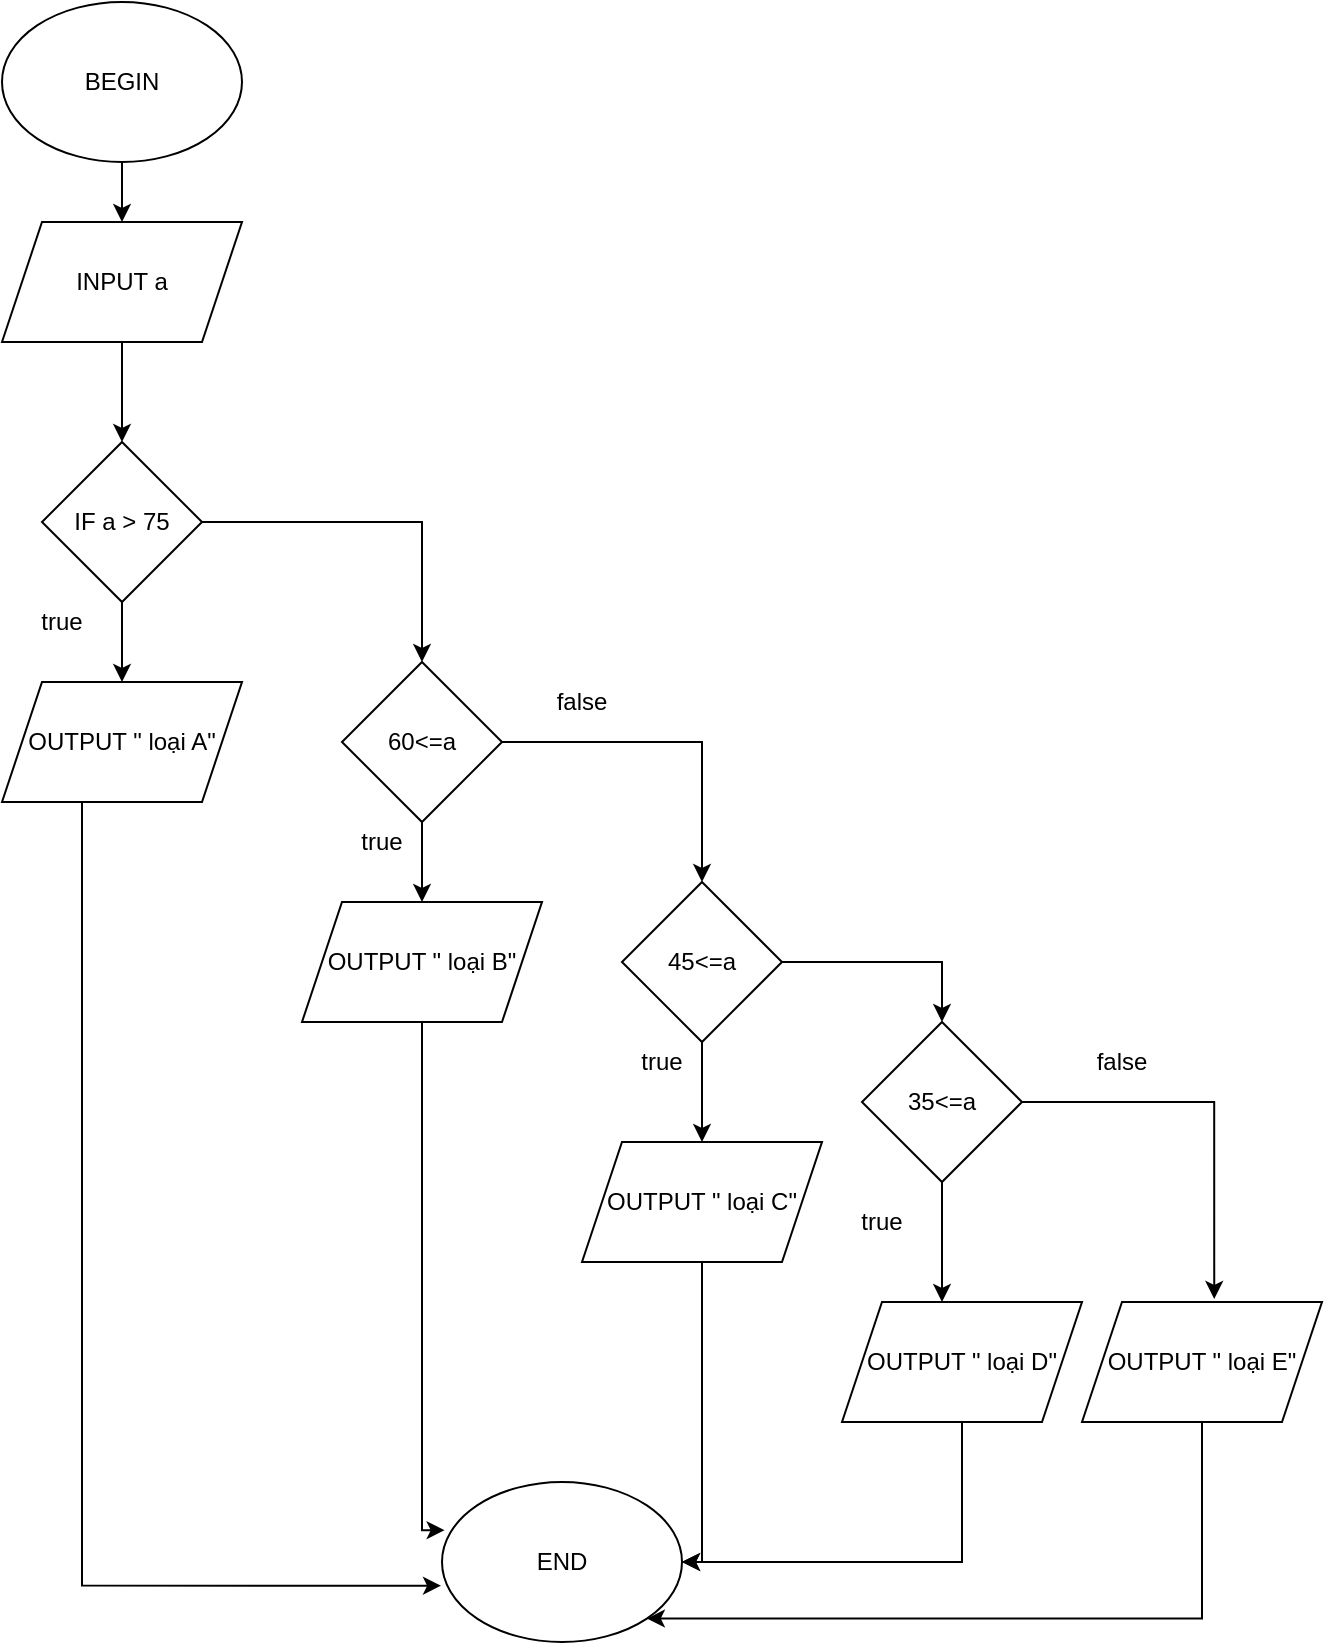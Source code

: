 <mxfile version="14.6.6" type="device"><diagram id="TGxYXJzVtR-SOS_PzjnO" name="Page-1"><mxGraphModel dx="1447" dy="708" grid="1" gridSize="10" guides="1" tooltips="1" connect="1" arrows="1" fold="1" page="1" pageScale="1" pageWidth="850" pageHeight="1100" math="0" shadow="0"><root><mxCell id="0"/><mxCell id="1" parent="0"/><mxCell id="m5WtpufhgIabwe6DJNT8-83" value="" style="edgeStyle=orthogonalEdgeStyle;rounded=0;orthogonalLoop=1;jettySize=auto;html=1;" edge="1" parent="1" source="m5WtpufhgIabwe6DJNT8-71" target="m5WtpufhgIabwe6DJNT8-72"><mxGeometry relative="1" as="geometry"/></mxCell><mxCell id="m5WtpufhgIabwe6DJNT8-71" value="BEGIN" style="ellipse;whiteSpace=wrap;html=1;" vertex="1" parent="1"><mxGeometry x="40" y="30" width="120" height="80" as="geometry"/></mxCell><mxCell id="m5WtpufhgIabwe6DJNT8-84" value="" style="edgeStyle=orthogonalEdgeStyle;rounded=0;orthogonalLoop=1;jettySize=auto;html=1;" edge="1" parent="1" source="m5WtpufhgIabwe6DJNT8-72" target="m5WtpufhgIabwe6DJNT8-73"><mxGeometry relative="1" as="geometry"/></mxCell><mxCell id="m5WtpufhgIabwe6DJNT8-72" value="INPUT a" style="shape=parallelogram;perimeter=parallelogramPerimeter;whiteSpace=wrap;html=1;fixedSize=1;" vertex="1" parent="1"><mxGeometry x="40" y="140" width="120" height="60" as="geometry"/></mxCell><mxCell id="m5WtpufhgIabwe6DJNT8-85" value="" style="edgeStyle=orthogonalEdgeStyle;rounded=0;orthogonalLoop=1;jettySize=auto;html=1;" edge="1" parent="1" source="m5WtpufhgIabwe6DJNT8-73" target="m5WtpufhgIabwe6DJNT8-74"><mxGeometry relative="1" as="geometry"/></mxCell><mxCell id="m5WtpufhgIabwe6DJNT8-88" style="edgeStyle=orthogonalEdgeStyle;rounded=0;orthogonalLoop=1;jettySize=auto;html=1;entryX=0.5;entryY=0;entryDx=0;entryDy=0;" edge="1" parent="1" source="m5WtpufhgIabwe6DJNT8-73" target="m5WtpufhgIabwe6DJNT8-75"><mxGeometry relative="1" as="geometry"/></mxCell><mxCell id="m5WtpufhgIabwe6DJNT8-73" value="IF a &amp;gt; 75" style="rhombus;whiteSpace=wrap;html=1;" vertex="1" parent="1"><mxGeometry x="60" y="250" width="80" height="80" as="geometry"/></mxCell><mxCell id="m5WtpufhgIabwe6DJNT8-102" style="edgeStyle=orthogonalEdgeStyle;rounded=0;orthogonalLoop=1;jettySize=auto;html=1;entryX=-0.004;entryY=0.648;entryDx=0;entryDy=0;entryPerimeter=0;" edge="1" parent="1" source="m5WtpufhgIabwe6DJNT8-74" target="m5WtpufhgIabwe6DJNT8-100"><mxGeometry relative="1" as="geometry"><Array as="points"><mxPoint x="80" y="822"/></Array></mxGeometry></mxCell><mxCell id="m5WtpufhgIabwe6DJNT8-74" value="OUTPUT &quot; loại A&quot;" style="shape=parallelogram;perimeter=parallelogramPerimeter;whiteSpace=wrap;html=1;fixedSize=1;" vertex="1" parent="1"><mxGeometry x="40" y="370" width="120" height="60" as="geometry"/></mxCell><mxCell id="m5WtpufhgIabwe6DJNT8-87" value="" style="edgeStyle=orthogonalEdgeStyle;rounded=0;orthogonalLoop=1;jettySize=auto;html=1;" edge="1" parent="1" source="m5WtpufhgIabwe6DJNT8-75" target="m5WtpufhgIabwe6DJNT8-76"><mxGeometry relative="1" as="geometry"/></mxCell><mxCell id="m5WtpufhgIabwe6DJNT8-91" style="edgeStyle=orthogonalEdgeStyle;rounded=0;orthogonalLoop=1;jettySize=auto;html=1;" edge="1" parent="1" source="m5WtpufhgIabwe6DJNT8-75" target="m5WtpufhgIabwe6DJNT8-77"><mxGeometry relative="1" as="geometry"/></mxCell><mxCell id="m5WtpufhgIabwe6DJNT8-75" value="60&amp;lt;=a" style="rhombus;whiteSpace=wrap;html=1;" vertex="1" parent="1"><mxGeometry x="210" y="360" width="80" height="80" as="geometry"/></mxCell><mxCell id="m5WtpufhgIabwe6DJNT8-103" style="edgeStyle=orthogonalEdgeStyle;rounded=0;orthogonalLoop=1;jettySize=auto;html=1;entryX=0.011;entryY=0.301;entryDx=0;entryDy=0;entryPerimeter=0;" edge="1" parent="1" source="m5WtpufhgIabwe6DJNT8-76" target="m5WtpufhgIabwe6DJNT8-100"><mxGeometry relative="1" as="geometry"><mxPoint x="250" y="800" as="targetPoint"/><Array as="points"><mxPoint x="250" y="794"/></Array></mxGeometry></mxCell><mxCell id="m5WtpufhgIabwe6DJNT8-76" value="OUTPUT &quot; loại B&quot;" style="shape=parallelogram;perimeter=parallelogramPerimeter;whiteSpace=wrap;html=1;fixedSize=1;" vertex="1" parent="1"><mxGeometry x="190" y="480" width="120" height="60" as="geometry"/></mxCell><mxCell id="m5WtpufhgIabwe6DJNT8-93" value="" style="edgeStyle=orthogonalEdgeStyle;rounded=0;orthogonalLoop=1;jettySize=auto;html=1;" edge="1" parent="1" source="m5WtpufhgIabwe6DJNT8-77" target="m5WtpufhgIabwe6DJNT8-78"><mxGeometry relative="1" as="geometry"/></mxCell><mxCell id="m5WtpufhgIabwe6DJNT8-96" style="edgeStyle=orthogonalEdgeStyle;rounded=0;orthogonalLoop=1;jettySize=auto;html=1;entryX=0.5;entryY=0;entryDx=0;entryDy=0;" edge="1" parent="1" source="m5WtpufhgIabwe6DJNT8-77" target="m5WtpufhgIabwe6DJNT8-79"><mxGeometry relative="1" as="geometry"><Array as="points"><mxPoint x="510" y="510"/></Array></mxGeometry></mxCell><mxCell id="m5WtpufhgIabwe6DJNT8-77" value="45&amp;lt;=a" style="rhombus;whiteSpace=wrap;html=1;" vertex="1" parent="1"><mxGeometry x="350" y="470" width="80" height="80" as="geometry"/></mxCell><mxCell id="m5WtpufhgIabwe6DJNT8-104" style="edgeStyle=orthogonalEdgeStyle;rounded=0;orthogonalLoop=1;jettySize=auto;html=1;" edge="1" parent="1" source="m5WtpufhgIabwe6DJNT8-78" target="m5WtpufhgIabwe6DJNT8-100"><mxGeometry relative="1" as="geometry"><Array as="points"><mxPoint x="390" y="810"/></Array></mxGeometry></mxCell><mxCell id="m5WtpufhgIabwe6DJNT8-78" value="OUTPUT &quot; loại C&quot;" style="shape=parallelogram;perimeter=parallelogramPerimeter;whiteSpace=wrap;html=1;fixedSize=1;" vertex="1" parent="1"><mxGeometry x="330" y="600" width="120" height="60" as="geometry"/></mxCell><mxCell id="m5WtpufhgIabwe6DJNT8-97" value="" style="edgeStyle=orthogonalEdgeStyle;rounded=0;orthogonalLoop=1;jettySize=auto;html=1;" edge="1" parent="1" source="m5WtpufhgIabwe6DJNT8-79" target="m5WtpufhgIabwe6DJNT8-81"><mxGeometry relative="1" as="geometry"><Array as="points"><mxPoint x="510" y="660"/><mxPoint x="510" y="660"/></Array></mxGeometry></mxCell><mxCell id="m5WtpufhgIabwe6DJNT8-98" style="edgeStyle=orthogonalEdgeStyle;rounded=0;orthogonalLoop=1;jettySize=auto;html=1;entryX=0.551;entryY=-0.025;entryDx=0;entryDy=0;entryPerimeter=0;" edge="1" parent="1" source="m5WtpufhgIabwe6DJNT8-79" target="m5WtpufhgIabwe6DJNT8-82"><mxGeometry relative="1" as="geometry"/></mxCell><mxCell id="m5WtpufhgIabwe6DJNT8-79" value="35&amp;lt;=a" style="rhombus;whiteSpace=wrap;html=1;" vertex="1" parent="1"><mxGeometry x="470" y="540" width="80" height="80" as="geometry"/></mxCell><mxCell id="m5WtpufhgIabwe6DJNT8-105" style="edgeStyle=orthogonalEdgeStyle;rounded=0;orthogonalLoop=1;jettySize=auto;html=1;entryX=1;entryY=0.5;entryDx=0;entryDy=0;" edge="1" parent="1" source="m5WtpufhgIabwe6DJNT8-81" target="m5WtpufhgIabwe6DJNT8-100"><mxGeometry relative="1" as="geometry"><Array as="points"><mxPoint x="520" y="810"/></Array></mxGeometry></mxCell><mxCell id="m5WtpufhgIabwe6DJNT8-81" value="OUTPUT &quot; loại D&quot;" style="shape=parallelogram;perimeter=parallelogramPerimeter;whiteSpace=wrap;html=1;fixedSize=1;" vertex="1" parent="1"><mxGeometry x="460" y="680" width="120" height="60" as="geometry"/></mxCell><mxCell id="m5WtpufhgIabwe6DJNT8-106" style="edgeStyle=orthogonalEdgeStyle;rounded=0;orthogonalLoop=1;jettySize=auto;html=1;entryX=1;entryY=1;entryDx=0;entryDy=0;" edge="1" parent="1" source="m5WtpufhgIabwe6DJNT8-82" target="m5WtpufhgIabwe6DJNT8-100"><mxGeometry relative="1" as="geometry"><Array as="points"><mxPoint x="640" y="838"/></Array></mxGeometry></mxCell><mxCell id="m5WtpufhgIabwe6DJNT8-82" value="OUTPUT &quot; loại E&quot;" style="shape=parallelogram;perimeter=parallelogramPerimeter;whiteSpace=wrap;html=1;fixedSize=1;" vertex="1" parent="1"><mxGeometry x="580" y="680" width="120" height="60" as="geometry"/></mxCell><mxCell id="m5WtpufhgIabwe6DJNT8-89" value="true" style="text;html=1;strokeColor=none;fillColor=none;align=center;verticalAlign=middle;whiteSpace=wrap;rounded=0;" vertex="1" parent="1"><mxGeometry x="50" y="330" width="40" height="20" as="geometry"/></mxCell><mxCell id="m5WtpufhgIabwe6DJNT8-90" value="false" style="text;html=1;strokeColor=none;fillColor=none;align=center;verticalAlign=middle;whiteSpace=wrap;rounded=0;" vertex="1" parent="1"><mxGeometry x="310" y="370" width="40" height="20" as="geometry"/></mxCell><mxCell id="m5WtpufhgIabwe6DJNT8-92" value="true" style="text;html=1;strokeColor=none;fillColor=none;align=center;verticalAlign=middle;whiteSpace=wrap;rounded=0;" vertex="1" parent="1"><mxGeometry x="210" y="440" width="40" height="20" as="geometry"/></mxCell><mxCell id="m5WtpufhgIabwe6DJNT8-94" value="true" style="text;html=1;strokeColor=none;fillColor=none;align=center;verticalAlign=middle;whiteSpace=wrap;rounded=0;" vertex="1" parent="1"><mxGeometry x="350" y="550" width="40" height="20" as="geometry"/></mxCell><mxCell id="m5WtpufhgIabwe6DJNT8-95" value="false" style="text;html=1;strokeColor=none;fillColor=none;align=center;verticalAlign=middle;whiteSpace=wrap;rounded=0;" vertex="1" parent="1"><mxGeometry x="580" y="550" width="40" height="20" as="geometry"/></mxCell><mxCell id="m5WtpufhgIabwe6DJNT8-99" value="true" style="text;html=1;strokeColor=none;fillColor=none;align=center;verticalAlign=middle;whiteSpace=wrap;rounded=0;" vertex="1" parent="1"><mxGeometry x="460" y="630" width="40" height="20" as="geometry"/></mxCell><mxCell id="m5WtpufhgIabwe6DJNT8-100" value="END" style="ellipse;whiteSpace=wrap;html=1;" vertex="1" parent="1"><mxGeometry x="260" y="770" width="120" height="80" as="geometry"/></mxCell></root></mxGraphModel></diagram></mxfile>